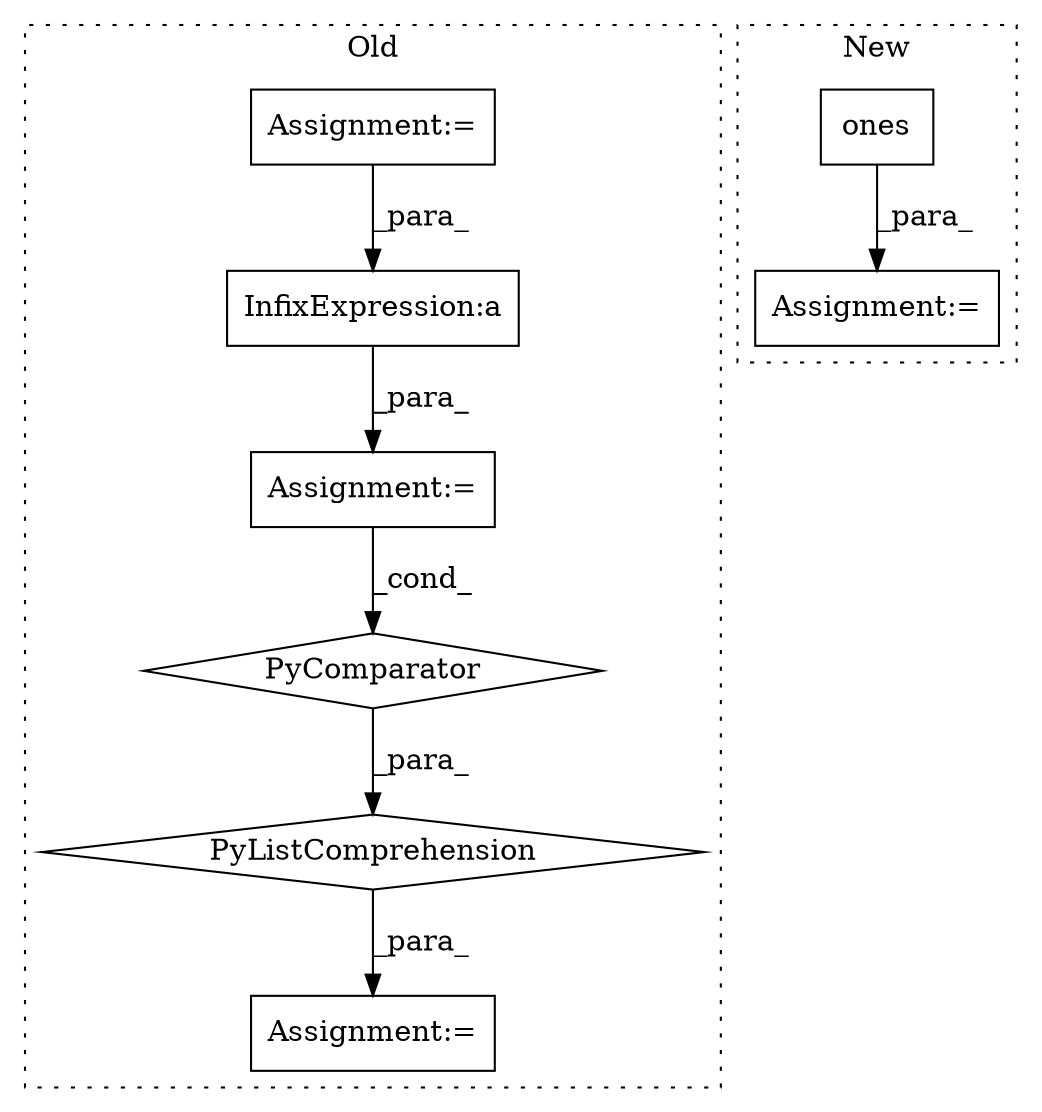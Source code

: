 digraph G {
subgraph cluster0 {
1 [label="PyComparator" a="113" s="4506" l="37" shape="diamond"];
3 [label="PyListComprehension" a="109" s="4438" l="113" shape="diamond"];
5 [label="Assignment:=" a="7" s="4414" l="1" shape="box"];
6 [label="Assignment:=" a="7" s="4207" l="1" shape="box"];
7 [label="InfixExpression:a" a="27" s="4519" l="3" shape="box"];
8 [label="Assignment:=" a="7" s="4506" l="37" shape="box"];
label = "Old";
style="dotted";
}
subgraph cluster1 {
2 [label="ones" a="32" s="4424,4435" l="5,1" shape="box"];
4 [label="Assignment:=" a="7" s="4417" l="1" shape="box"];
label = "New";
style="dotted";
}
1 -> 3 [label="_para_"];
2 -> 4 [label="_para_"];
3 -> 5 [label="_para_"];
6 -> 7 [label="_para_"];
7 -> 8 [label="_para_"];
8 -> 1 [label="_cond_"];
}